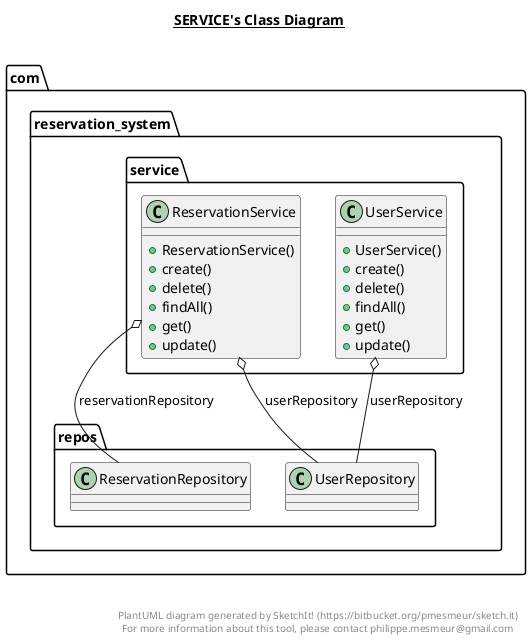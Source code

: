 @startuml

title __SERVICE's Class Diagram__\n

  namespace com.reservation_system {
    namespace service {
      class com.reservation_system.service.ReservationService {
          + ReservationService()
          + create()
          + delete()
          + findAll()
          + get()
          + update()
      }
    }
  }
  

  namespace com.reservation_system {
    namespace service {
      class com.reservation_system.service.UserService {
          + UserService()
          + create()
          + delete()
          + findAll()
          + get()
          + update()
      }
    }
  }
  

  com.reservation_system.service.ReservationService o-- com.reservation_system.repos.ReservationRepository : reservationRepository
  com.reservation_system.service.ReservationService o-- com.reservation_system.repos.UserRepository : userRepository
  com.reservation_system.service.UserService o-- com.reservation_system.repos.UserRepository : userRepository


right footer


PlantUML diagram generated by SketchIt! (https://bitbucket.org/pmesmeur/sketch.it)
For more information about this tool, please contact philippe.mesmeur@gmail.com
endfooter

@enduml
